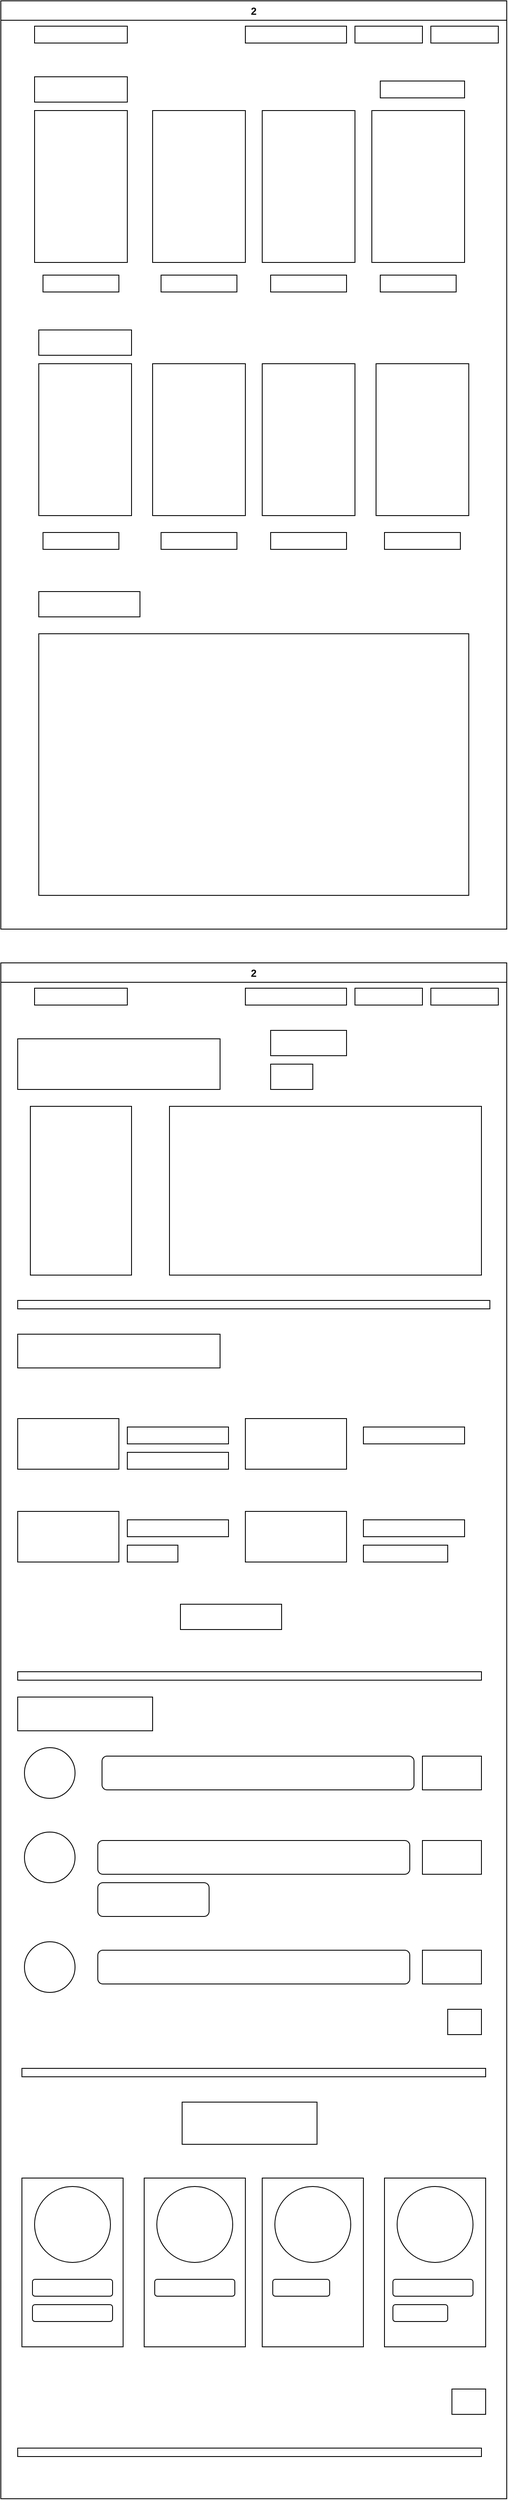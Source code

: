 <mxfile version="23.1.5" type="github">
  <diagram name="Página-1" id="pvus-Yov1ZZ_Qm5ej4L0">
    <mxGraphModel dx="1627" dy="964" grid="1" gridSize="10" guides="1" tooltips="1" connect="1" arrows="1" fold="1" page="1" pageScale="1" pageWidth="827" pageHeight="1169" math="0" shadow="0">
      <root>
        <mxCell id="0" />
        <mxCell id="1" parent="0" />
        <mxCell id="XevxfzPszTZJiyia5Mxh-1" value="2" style="swimlane;" parent="1" vertex="1">
          <mxGeometry x="140" y="250" width="600" height="1100" as="geometry" />
        </mxCell>
        <mxCell id="XevxfzPszTZJiyia5Mxh-2" value="" style="rounded=0;whiteSpace=wrap;html=1;" parent="XevxfzPszTZJiyia5Mxh-1" vertex="1">
          <mxGeometry x="510" y="30" width="80" height="20" as="geometry" />
        </mxCell>
        <mxCell id="XevxfzPszTZJiyia5Mxh-3" value="" style="rounded=0;whiteSpace=wrap;html=1;" parent="XevxfzPszTZJiyia5Mxh-1" vertex="1">
          <mxGeometry x="420" y="30" width="80" height="20" as="geometry" />
        </mxCell>
        <mxCell id="XevxfzPszTZJiyia5Mxh-4" value="" style="rounded=0;whiteSpace=wrap;html=1;" parent="XevxfzPszTZJiyia5Mxh-1" vertex="1">
          <mxGeometry x="40" y="90" width="110" height="30" as="geometry" />
        </mxCell>
        <mxCell id="XevxfzPszTZJiyia5Mxh-6" value="" style="rounded=0;whiteSpace=wrap;html=1;" parent="XevxfzPszTZJiyia5Mxh-1" vertex="1">
          <mxGeometry x="40" y="130" width="110" height="180" as="geometry" />
        </mxCell>
        <mxCell id="XevxfzPszTZJiyia5Mxh-7" value="" style="rounded=0;whiteSpace=wrap;html=1;" parent="XevxfzPszTZJiyia5Mxh-1" vertex="1">
          <mxGeometry x="180" y="130" width="110" height="180" as="geometry" />
        </mxCell>
        <mxCell id="XevxfzPszTZJiyia5Mxh-8" value="" style="rounded=0;whiteSpace=wrap;html=1;" parent="XevxfzPszTZJiyia5Mxh-1" vertex="1">
          <mxGeometry x="310" y="130" width="110" height="180" as="geometry" />
        </mxCell>
        <mxCell id="XevxfzPszTZJiyia5Mxh-9" value="" style="rounded=0;whiteSpace=wrap;html=1;" parent="XevxfzPszTZJiyia5Mxh-1" vertex="1">
          <mxGeometry x="440" y="130" width="110" height="180" as="geometry" />
        </mxCell>
        <mxCell id="XevxfzPszTZJiyia5Mxh-10" value="" style="rounded=0;whiteSpace=wrap;html=1;" parent="XevxfzPszTZJiyia5Mxh-1" vertex="1">
          <mxGeometry x="450" y="95" width="100" height="20" as="geometry" />
        </mxCell>
        <mxCell id="XevxfzPszTZJiyia5Mxh-12" value="" style="rounded=0;whiteSpace=wrap;html=1;" parent="XevxfzPszTZJiyia5Mxh-1" vertex="1">
          <mxGeometry x="45" y="750" width="510" height="310" as="geometry" />
        </mxCell>
        <mxCell id="XevxfzPszTZJiyia5Mxh-13" value="" style="rounded=0;whiteSpace=wrap;html=1;" parent="XevxfzPszTZJiyia5Mxh-1" vertex="1">
          <mxGeometry x="45" y="700" width="120" height="30" as="geometry" />
        </mxCell>
        <mxCell id="XevxfzPszTZJiyia5Mxh-15" value="" style="rounded=0;whiteSpace=wrap;html=1;" parent="XevxfzPszTZJiyia5Mxh-1" vertex="1">
          <mxGeometry x="50" y="325" width="90" height="20" as="geometry" />
        </mxCell>
        <mxCell id="XevxfzPszTZJiyia5Mxh-16" value="" style="rounded=0;whiteSpace=wrap;html=1;" parent="XevxfzPszTZJiyia5Mxh-1" vertex="1">
          <mxGeometry x="190" y="325" width="90" height="20" as="geometry" />
        </mxCell>
        <mxCell id="XevxfzPszTZJiyia5Mxh-17" value="" style="rounded=0;whiteSpace=wrap;html=1;" parent="XevxfzPszTZJiyia5Mxh-1" vertex="1">
          <mxGeometry x="320" y="325" width="90" height="20" as="geometry" />
        </mxCell>
        <mxCell id="XevxfzPszTZJiyia5Mxh-18" value="" style="rounded=0;whiteSpace=wrap;html=1;" parent="XevxfzPszTZJiyia5Mxh-1" vertex="1">
          <mxGeometry x="450" y="325" width="90" height="20" as="geometry" />
        </mxCell>
        <mxCell id="XevxfzPszTZJiyia5Mxh-19" value="" style="rounded=0;whiteSpace=wrap;html=1;" parent="XevxfzPszTZJiyia5Mxh-1" vertex="1">
          <mxGeometry x="290" y="30" width="120" height="20" as="geometry" />
        </mxCell>
        <mxCell id="XevxfzPszTZJiyia5Mxh-20" style="edgeStyle=orthogonalEdgeStyle;rounded=0;orthogonalLoop=1;jettySize=auto;html=1;exitX=0.5;exitY=1;exitDx=0;exitDy=0;" parent="XevxfzPszTZJiyia5Mxh-1" source="XevxfzPszTZJiyia5Mxh-13" target="XevxfzPszTZJiyia5Mxh-13" edge="1">
          <mxGeometry relative="1" as="geometry" />
        </mxCell>
        <mxCell id="XevxfzPszTZJiyia5Mxh-24" value="" style="rounded=0;whiteSpace=wrap;html=1;" parent="XevxfzPszTZJiyia5Mxh-1" vertex="1">
          <mxGeometry x="45" y="390" width="110" height="30" as="geometry" />
        </mxCell>
        <mxCell id="XevxfzPszTZJiyia5Mxh-26" value="" style="rounded=0;whiteSpace=wrap;html=1;" parent="XevxfzPszTZJiyia5Mxh-1" vertex="1">
          <mxGeometry x="45" y="430" width="110" height="180" as="geometry" />
        </mxCell>
        <mxCell id="XevxfzPszTZJiyia5Mxh-27" value="" style="rounded=0;whiteSpace=wrap;html=1;" parent="XevxfzPszTZJiyia5Mxh-1" vertex="1">
          <mxGeometry x="180" y="430" width="110" height="180" as="geometry" />
        </mxCell>
        <mxCell id="XevxfzPszTZJiyia5Mxh-28" value="" style="rounded=0;whiteSpace=wrap;html=1;" parent="XevxfzPszTZJiyia5Mxh-1" vertex="1">
          <mxGeometry x="310" y="430" width="110" height="180" as="geometry" />
        </mxCell>
        <mxCell id="XevxfzPszTZJiyia5Mxh-29" value="" style="rounded=0;whiteSpace=wrap;html=1;" parent="XevxfzPszTZJiyia5Mxh-1" vertex="1">
          <mxGeometry x="445" y="430" width="110" height="180" as="geometry" />
        </mxCell>
        <mxCell id="XevxfzPszTZJiyia5Mxh-30" value="" style="rounded=0;whiteSpace=wrap;html=1;" parent="XevxfzPszTZJiyia5Mxh-1" vertex="1">
          <mxGeometry x="50" y="630" width="90" height="20" as="geometry" />
        </mxCell>
        <mxCell id="XevxfzPszTZJiyia5Mxh-31" value="" style="rounded=0;whiteSpace=wrap;html=1;" parent="XevxfzPszTZJiyia5Mxh-1" vertex="1">
          <mxGeometry x="190" y="630" width="90" height="20" as="geometry" />
        </mxCell>
        <mxCell id="XevxfzPszTZJiyia5Mxh-32" value="" style="rounded=0;whiteSpace=wrap;html=1;" parent="XevxfzPszTZJiyia5Mxh-1" vertex="1">
          <mxGeometry x="320" y="630" width="90" height="20" as="geometry" />
        </mxCell>
        <mxCell id="XevxfzPszTZJiyia5Mxh-33" value="" style="rounded=0;whiteSpace=wrap;html=1;" parent="XevxfzPszTZJiyia5Mxh-1" vertex="1">
          <mxGeometry x="455" y="630" width="90" height="20" as="geometry" />
        </mxCell>
        <mxCell id="XevxfzPszTZJiyia5Mxh-34" value="" style="rounded=0;whiteSpace=wrap;html=1;" parent="XevxfzPszTZJiyia5Mxh-1" vertex="1">
          <mxGeometry x="40" y="30" width="110" height="20" as="geometry" />
        </mxCell>
        <mxCell id="XevxfzPszTZJiyia5Mxh-36" value="2" style="swimlane;" parent="1" vertex="1">
          <mxGeometry x="140" y="1390" width="600" height="1820" as="geometry" />
        </mxCell>
        <mxCell id="XevxfzPszTZJiyia5Mxh-37" value="" style="rounded=0;whiteSpace=wrap;html=1;" parent="XevxfzPszTZJiyia5Mxh-36" vertex="1">
          <mxGeometry x="510" y="30" width="80" height="20" as="geometry" />
        </mxCell>
        <mxCell id="XevxfzPszTZJiyia5Mxh-38" value="" style="rounded=0;whiteSpace=wrap;html=1;" parent="XevxfzPszTZJiyia5Mxh-36" vertex="1">
          <mxGeometry x="420" y="30" width="80" height="20" as="geometry" />
        </mxCell>
        <mxCell id="XevxfzPszTZJiyia5Mxh-51" value="" style="rounded=0;whiteSpace=wrap;html=1;" parent="XevxfzPszTZJiyia5Mxh-36" vertex="1">
          <mxGeometry x="290" y="30" width="120" height="20" as="geometry" />
        </mxCell>
        <mxCell id="XevxfzPszTZJiyia5Mxh-52" style="edgeStyle=orthogonalEdgeStyle;rounded=0;orthogonalLoop=1;jettySize=auto;html=1;exitX=0.5;exitY=1;exitDx=0;exitDy=0;" parent="XevxfzPszTZJiyia5Mxh-36" edge="1">
          <mxGeometry relative="1" as="geometry">
            <mxPoint x="105" y="730" as="sourcePoint" />
            <mxPoint x="105" y="730" as="targetPoint" />
          </mxGeometry>
        </mxCell>
        <mxCell id="XevxfzPszTZJiyia5Mxh-62" value="" style="rounded=0;whiteSpace=wrap;html=1;" parent="XevxfzPszTZJiyia5Mxh-36" vertex="1">
          <mxGeometry x="40" y="30" width="110" height="20" as="geometry" />
        </mxCell>
        <mxCell id="XevxfzPszTZJiyia5Mxh-65" value="" style="rounded=0;whiteSpace=wrap;html=1;" parent="XevxfzPszTZJiyia5Mxh-36" vertex="1">
          <mxGeometry x="20" y="90" width="240" height="60" as="geometry" />
        </mxCell>
        <mxCell id="XevxfzPszTZJiyia5Mxh-68" value="" style="rounded=0;whiteSpace=wrap;html=1;" parent="XevxfzPszTZJiyia5Mxh-36" vertex="1">
          <mxGeometry x="20" y="400" width="560" height="10" as="geometry" />
        </mxCell>
        <mxCell id="XevxfzPszTZJiyia5Mxh-69" value="" style="rounded=0;whiteSpace=wrap;html=1;" parent="XevxfzPszTZJiyia5Mxh-36" vertex="1">
          <mxGeometry x="20" y="440" width="240" height="40" as="geometry" />
        </mxCell>
        <mxCell id="XevxfzPszTZJiyia5Mxh-72" value="" style="rounded=0;whiteSpace=wrap;html=1;" parent="XevxfzPszTZJiyia5Mxh-36" vertex="1">
          <mxGeometry x="20" y="540" width="120" height="60" as="geometry" />
        </mxCell>
        <mxCell id="XevxfzPszTZJiyia5Mxh-73" value="" style="rounded=0;whiteSpace=wrap;html=1;" parent="XevxfzPszTZJiyia5Mxh-36" vertex="1">
          <mxGeometry x="290" y="540" width="120" height="60" as="geometry" />
        </mxCell>
        <mxCell id="XevxfzPszTZJiyia5Mxh-74" value="" style="rounded=0;whiteSpace=wrap;html=1;" parent="XevxfzPszTZJiyia5Mxh-36" vertex="1">
          <mxGeometry x="290" y="650" width="120" height="60" as="geometry" />
        </mxCell>
        <mxCell id="XevxfzPszTZJiyia5Mxh-75" value="" style="rounded=0;whiteSpace=wrap;html=1;" parent="XevxfzPszTZJiyia5Mxh-36" vertex="1">
          <mxGeometry x="20" y="650" width="120" height="60" as="geometry" />
        </mxCell>
        <mxCell id="XevxfzPszTZJiyia5Mxh-76" value="" style="rounded=0;whiteSpace=wrap;html=1;" parent="XevxfzPszTZJiyia5Mxh-36" vertex="1">
          <mxGeometry x="150" y="550" width="120" height="20" as="geometry" />
        </mxCell>
        <mxCell id="XevxfzPszTZJiyia5Mxh-77" value="" style="rounded=0;whiteSpace=wrap;html=1;" parent="XevxfzPszTZJiyia5Mxh-36" vertex="1">
          <mxGeometry x="150" y="580" width="120" height="20" as="geometry" />
        </mxCell>
        <mxCell id="XevxfzPszTZJiyia5Mxh-78" value="" style="rounded=0;whiteSpace=wrap;html=1;" parent="XevxfzPszTZJiyia5Mxh-36" vertex="1">
          <mxGeometry x="150" y="690" width="60" height="20" as="geometry" />
        </mxCell>
        <mxCell id="XevxfzPszTZJiyia5Mxh-79" value="" style="rounded=0;whiteSpace=wrap;html=1;" parent="XevxfzPszTZJiyia5Mxh-36" vertex="1">
          <mxGeometry x="150" y="660" width="120" height="20" as="geometry" />
        </mxCell>
        <mxCell id="XevxfzPszTZJiyia5Mxh-80" value="" style="rounded=0;whiteSpace=wrap;html=1;" parent="XevxfzPszTZJiyia5Mxh-36" vertex="1">
          <mxGeometry x="430" y="660" width="120" height="20" as="geometry" />
        </mxCell>
        <mxCell id="XevxfzPszTZJiyia5Mxh-81" value="" style="rounded=0;whiteSpace=wrap;html=1;" parent="XevxfzPszTZJiyia5Mxh-36" vertex="1">
          <mxGeometry x="430" y="550" width="120" height="20" as="geometry" />
        </mxCell>
        <mxCell id="XevxfzPszTZJiyia5Mxh-82" value="" style="rounded=0;whiteSpace=wrap;html=1;" parent="XevxfzPszTZJiyia5Mxh-36" vertex="1">
          <mxGeometry x="430" y="690" width="100" height="20" as="geometry" />
        </mxCell>
        <mxCell id="XevxfzPszTZJiyia5Mxh-83" value="" style="rounded=0;whiteSpace=wrap;html=1;" parent="XevxfzPszTZJiyia5Mxh-36" vertex="1">
          <mxGeometry x="213" y="760" width="120" height="30" as="geometry" />
        </mxCell>
        <mxCell id="XevxfzPszTZJiyia5Mxh-84" value="" style="rounded=0;whiteSpace=wrap;html=1;" parent="XevxfzPszTZJiyia5Mxh-36" vertex="1">
          <mxGeometry x="20" y="840" width="550" height="10" as="geometry" />
        </mxCell>
        <mxCell id="XevxfzPszTZJiyia5Mxh-85" value="" style="rounded=0;whiteSpace=wrap;html=1;" parent="XevxfzPszTZJiyia5Mxh-36" vertex="1">
          <mxGeometry x="20" y="870" width="160" height="40" as="geometry" />
        </mxCell>
        <mxCell id="XevxfzPszTZJiyia5Mxh-96" value="" style="verticalLabelPosition=bottom;verticalAlign=top;html=1;shape=mxgraph.basic.rect;fillColor2=none;strokeWidth=1;size=20;indent=5;" parent="XevxfzPszTZJiyia5Mxh-36" vertex="1">
          <mxGeometry x="320" y="120" width="50" height="30" as="geometry" />
        </mxCell>
        <mxCell id="XevxfzPszTZJiyia5Mxh-98" value="" style="verticalLabelPosition=bottom;verticalAlign=top;html=1;shape=mxgraph.basic.rect;fillColor2=none;strokeWidth=1;size=20;indent=5;" parent="XevxfzPszTZJiyia5Mxh-36" vertex="1">
          <mxGeometry x="320" y="80" width="90" height="30" as="geometry" />
        </mxCell>
        <mxCell id="Ty9NH3SGxlorBibSR3FR-1" value="" style="rounded=1;whiteSpace=wrap;html=1;" vertex="1" parent="XevxfzPszTZJiyia5Mxh-36">
          <mxGeometry x="120" y="940" width="370" height="40" as="geometry" />
        </mxCell>
        <mxCell id="Ty9NH3SGxlorBibSR3FR-5" value="" style="ellipse;whiteSpace=wrap;html=1;aspect=fixed;" vertex="1" parent="XevxfzPszTZJiyia5Mxh-36">
          <mxGeometry x="28" y="930" width="60" height="60" as="geometry" />
        </mxCell>
        <mxCell id="Ty9NH3SGxlorBibSR3FR-6" value="" style="rounded=1;whiteSpace=wrap;html=1;" vertex="1" parent="XevxfzPszTZJiyia5Mxh-36">
          <mxGeometry x="115" y="1040" width="370" height="40" as="geometry" />
        </mxCell>
        <mxCell id="Ty9NH3SGxlorBibSR3FR-7" value="" style="rounded=1;whiteSpace=wrap;html=1;" vertex="1" parent="XevxfzPszTZJiyia5Mxh-36">
          <mxGeometry x="115" y="1090" width="132" height="40" as="geometry" />
        </mxCell>
        <mxCell id="Ty9NH3SGxlorBibSR3FR-8" value="" style="ellipse;whiteSpace=wrap;html=1;aspect=fixed;" vertex="1" parent="XevxfzPszTZJiyia5Mxh-36">
          <mxGeometry x="28" y="1030" width="60" height="60" as="geometry" />
        </mxCell>
        <mxCell id="Ty9NH3SGxlorBibSR3FR-10" value="" style="rounded=1;whiteSpace=wrap;html=1;" vertex="1" parent="XevxfzPszTZJiyia5Mxh-36">
          <mxGeometry x="115" y="1170" width="370" height="40" as="geometry" />
        </mxCell>
        <mxCell id="Ty9NH3SGxlorBibSR3FR-11" value="" style="ellipse;whiteSpace=wrap;html=1;aspect=fixed;" vertex="1" parent="XevxfzPszTZJiyia5Mxh-36">
          <mxGeometry x="28" y="1160" width="60" height="60" as="geometry" />
        </mxCell>
        <mxCell id="Ty9NH3SGxlorBibSR3FR-15" value="" style="rounded=0;whiteSpace=wrap;html=1;" vertex="1" parent="XevxfzPszTZJiyia5Mxh-36">
          <mxGeometry x="35" y="170" width="120" height="200" as="geometry" />
        </mxCell>
        <mxCell id="Ty9NH3SGxlorBibSR3FR-16" value="" style="rounded=0;whiteSpace=wrap;html=1;" vertex="1" parent="XevxfzPszTZJiyia5Mxh-36">
          <mxGeometry x="500" y="940" width="70" height="40" as="geometry" />
        </mxCell>
        <mxCell id="Ty9NH3SGxlorBibSR3FR-17" value="" style="rounded=0;whiteSpace=wrap;html=1;" vertex="1" parent="XevxfzPszTZJiyia5Mxh-36">
          <mxGeometry x="500" y="1040" width="70" height="40" as="geometry" />
        </mxCell>
        <mxCell id="Ty9NH3SGxlorBibSR3FR-18" value="" style="rounded=0;whiteSpace=wrap;html=1;" vertex="1" parent="XevxfzPszTZJiyia5Mxh-36">
          <mxGeometry x="500" y="1170" width="70" height="40" as="geometry" />
        </mxCell>
        <mxCell id="Ty9NH3SGxlorBibSR3FR-20" value="" style="rounded=0;whiteSpace=wrap;html=1;" vertex="1" parent="XevxfzPszTZJiyia5Mxh-36">
          <mxGeometry x="530" y="1240" width="40" height="30" as="geometry" />
        </mxCell>
        <mxCell id="Ty9NH3SGxlorBibSR3FR-22" value="" style="rounded=0;whiteSpace=wrap;html=1;" vertex="1" parent="XevxfzPszTZJiyia5Mxh-36">
          <mxGeometry x="25" y="1310" width="550" height="10" as="geometry" />
        </mxCell>
        <mxCell id="Ty9NH3SGxlorBibSR3FR-24" value="" style="rounded=0;whiteSpace=wrap;html=1;" vertex="1" parent="XevxfzPszTZJiyia5Mxh-36">
          <mxGeometry x="215" y="1350" width="160" height="50" as="geometry" />
        </mxCell>
        <mxCell id="Ty9NH3SGxlorBibSR3FR-25" value="" style="rounded=0;whiteSpace=wrap;html=1;" vertex="1" parent="XevxfzPszTZJiyia5Mxh-36">
          <mxGeometry x="25" y="1440" width="120" height="200" as="geometry" />
        </mxCell>
        <mxCell id="Ty9NH3SGxlorBibSR3FR-26" value="" style="rounded=0;whiteSpace=wrap;html=1;" vertex="1" parent="XevxfzPszTZJiyia5Mxh-36">
          <mxGeometry x="170" y="1440" width="120" height="200" as="geometry" />
        </mxCell>
        <mxCell id="Ty9NH3SGxlorBibSR3FR-28" value="" style="rounded=0;whiteSpace=wrap;html=1;" vertex="1" parent="XevxfzPszTZJiyia5Mxh-36">
          <mxGeometry x="310" y="1440" width="120" height="200" as="geometry" />
        </mxCell>
        <mxCell id="Ty9NH3SGxlorBibSR3FR-29" value="" style="rounded=0;whiteSpace=wrap;html=1;" vertex="1" parent="XevxfzPszTZJiyia5Mxh-36">
          <mxGeometry x="455" y="1440" width="120" height="200" as="geometry" />
        </mxCell>
        <mxCell id="Ty9NH3SGxlorBibSR3FR-30" value="" style="ellipse;whiteSpace=wrap;html=1;aspect=fixed;" vertex="1" parent="XevxfzPszTZJiyia5Mxh-36">
          <mxGeometry x="40" y="1450" width="90" height="90" as="geometry" />
        </mxCell>
        <mxCell id="Ty9NH3SGxlorBibSR3FR-31" value="" style="ellipse;whiteSpace=wrap;html=1;aspect=fixed;" vertex="1" parent="XevxfzPszTZJiyia5Mxh-36">
          <mxGeometry x="185" y="1450" width="90" height="90" as="geometry" />
        </mxCell>
        <mxCell id="Ty9NH3SGxlorBibSR3FR-32" value="" style="ellipse;whiteSpace=wrap;html=1;aspect=fixed;" vertex="1" parent="XevxfzPszTZJiyia5Mxh-36">
          <mxGeometry x="325" y="1450" width="90" height="90" as="geometry" />
        </mxCell>
        <mxCell id="Ty9NH3SGxlorBibSR3FR-33" value="" style="ellipse;whiteSpace=wrap;html=1;aspect=fixed;" vertex="1" parent="XevxfzPszTZJiyia5Mxh-36">
          <mxGeometry x="470" y="1450" width="90" height="90" as="geometry" />
        </mxCell>
        <mxCell id="Ty9NH3SGxlorBibSR3FR-34" value="" style="rounded=1;whiteSpace=wrap;html=1;" vertex="1" parent="XevxfzPszTZJiyia5Mxh-36">
          <mxGeometry x="37.5" y="1560" width="95" height="20" as="geometry" />
        </mxCell>
        <mxCell id="Ty9NH3SGxlorBibSR3FR-36" value="" style="rounded=1;whiteSpace=wrap;html=1;" vertex="1" parent="XevxfzPszTZJiyia5Mxh-36">
          <mxGeometry x="37.5" y="1590" width="95" height="20" as="geometry" />
        </mxCell>
        <mxCell id="Ty9NH3SGxlorBibSR3FR-37" value="" style="rounded=1;whiteSpace=wrap;html=1;" vertex="1" parent="XevxfzPszTZJiyia5Mxh-36">
          <mxGeometry x="182.5" y="1560" width="95" height="20" as="geometry" />
        </mxCell>
        <mxCell id="Ty9NH3SGxlorBibSR3FR-38" value="" style="rounded=1;whiteSpace=wrap;html=1;" vertex="1" parent="XevxfzPszTZJiyia5Mxh-36">
          <mxGeometry x="322.5" y="1560" width="67.5" height="20" as="geometry" />
        </mxCell>
        <mxCell id="Ty9NH3SGxlorBibSR3FR-39" value="" style="rounded=1;whiteSpace=wrap;html=1;" vertex="1" parent="XevxfzPszTZJiyia5Mxh-36">
          <mxGeometry x="465" y="1560" width="95" height="20" as="geometry" />
        </mxCell>
        <mxCell id="Ty9NH3SGxlorBibSR3FR-40" value="" style="rounded=1;whiteSpace=wrap;html=1;" vertex="1" parent="XevxfzPszTZJiyia5Mxh-36">
          <mxGeometry x="465" y="1590" width="65" height="20" as="geometry" />
        </mxCell>
        <mxCell id="Ty9NH3SGxlorBibSR3FR-43" value="" style="rounded=0;whiteSpace=wrap;html=1;" vertex="1" parent="XevxfzPszTZJiyia5Mxh-36">
          <mxGeometry x="535" y="1690" width="40" height="30" as="geometry" />
        </mxCell>
        <mxCell id="Ty9NH3SGxlorBibSR3FR-44" value="" style="rounded=0;whiteSpace=wrap;html=1;" vertex="1" parent="XevxfzPszTZJiyia5Mxh-36">
          <mxGeometry x="20" y="1760" width="550" height="10" as="geometry" />
        </mxCell>
        <mxCell id="XevxfzPszTZJiyia5Mxh-64" value="" style="edgeStyle=orthogonalEdgeStyle;rounded=0;orthogonalLoop=1;jettySize=auto;html=1;" parent="1" edge="1">
          <mxGeometry relative="1" as="geometry">
            <mxPoint x="640" y="2080" as="targetPoint" />
          </mxGeometry>
        </mxCell>
        <mxCell id="XevxfzPszTZJiyia5Mxh-66" value="" style="rounded=0;whiteSpace=wrap;html=1;" parent="1" vertex="1">
          <mxGeometry x="340" y="1560" width="370" height="200" as="geometry" />
        </mxCell>
      </root>
    </mxGraphModel>
  </diagram>
</mxfile>
